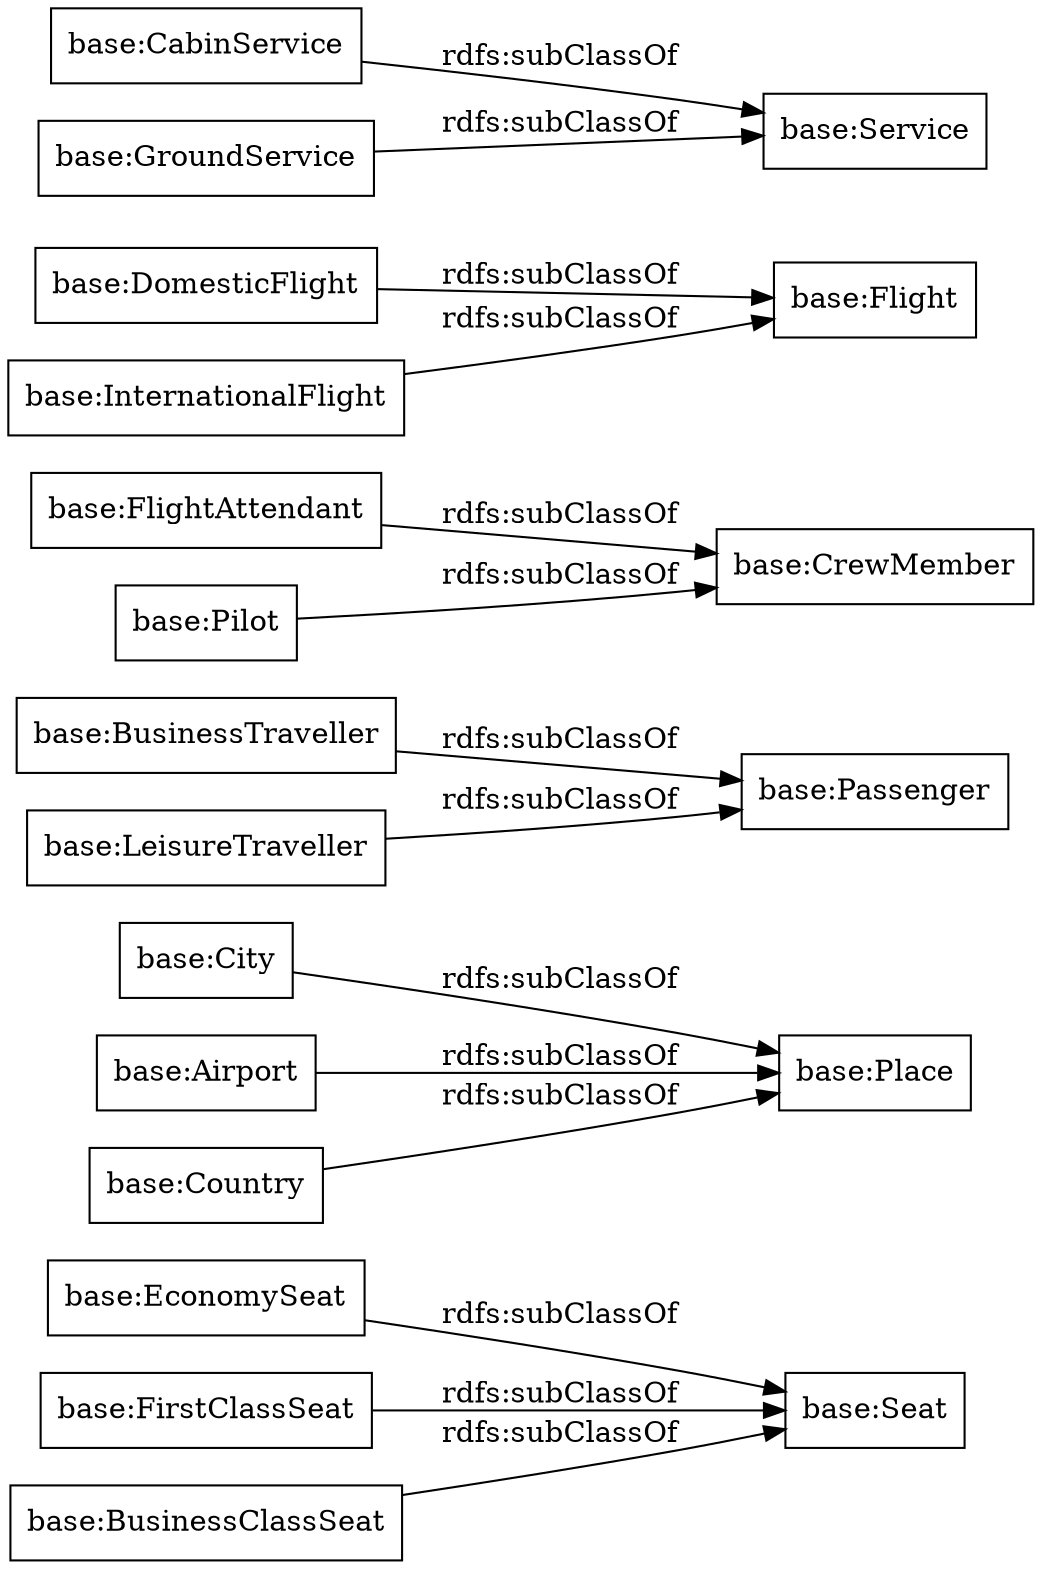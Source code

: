 digraph ar2dtool_diagram { 
rankdir=LR;
size="1000"
node [shape = rectangle, color="black"]; "base:EconomySeat" "base:FirstClassSeat" "base:City" "base:Passenger" "base:FlightAttendant" "base:DomesticFlight" "base:Airport" "base:Place" "base:Pilot" "base:BusinessTraveller" "base:CabinService" "base:GroundService" "base:LeisureTraveller" "base:Service" "base:Country" "base:Flight" "base:CrewMember" "base:BusinessClassSeat" "base:Seat" "base:InternationalFlight" ; /*classes style*/
	"base:InternationalFlight" -> "base:Flight" [ label = "rdfs:subClassOf" ];
	"base:EconomySeat" -> "base:Seat" [ label = "rdfs:subClassOf" ];
	"base:FlightAttendant" -> "base:CrewMember" [ label = "rdfs:subClassOf" ];
	"base:Pilot" -> "base:CrewMember" [ label = "rdfs:subClassOf" ];
	"base:City" -> "base:Place" [ label = "rdfs:subClassOf" ];
	"base:BusinessTraveller" -> "base:Passenger" [ label = "rdfs:subClassOf" ];
	"base:LeisureTraveller" -> "base:Passenger" [ label = "rdfs:subClassOf" ];
	"base:CabinService" -> "base:Service" [ label = "rdfs:subClassOf" ];
	"base:DomesticFlight" -> "base:Flight" [ label = "rdfs:subClassOf" ];
	"base:BusinessClassSeat" -> "base:Seat" [ label = "rdfs:subClassOf" ];
	"base:GroundService" -> "base:Service" [ label = "rdfs:subClassOf" ];
	"base:Country" -> "base:Place" [ label = "rdfs:subClassOf" ];
	"base:FirstClassSeat" -> "base:Seat" [ label = "rdfs:subClassOf" ];
	"base:Airport" -> "base:Place" [ label = "rdfs:subClassOf" ];

}
